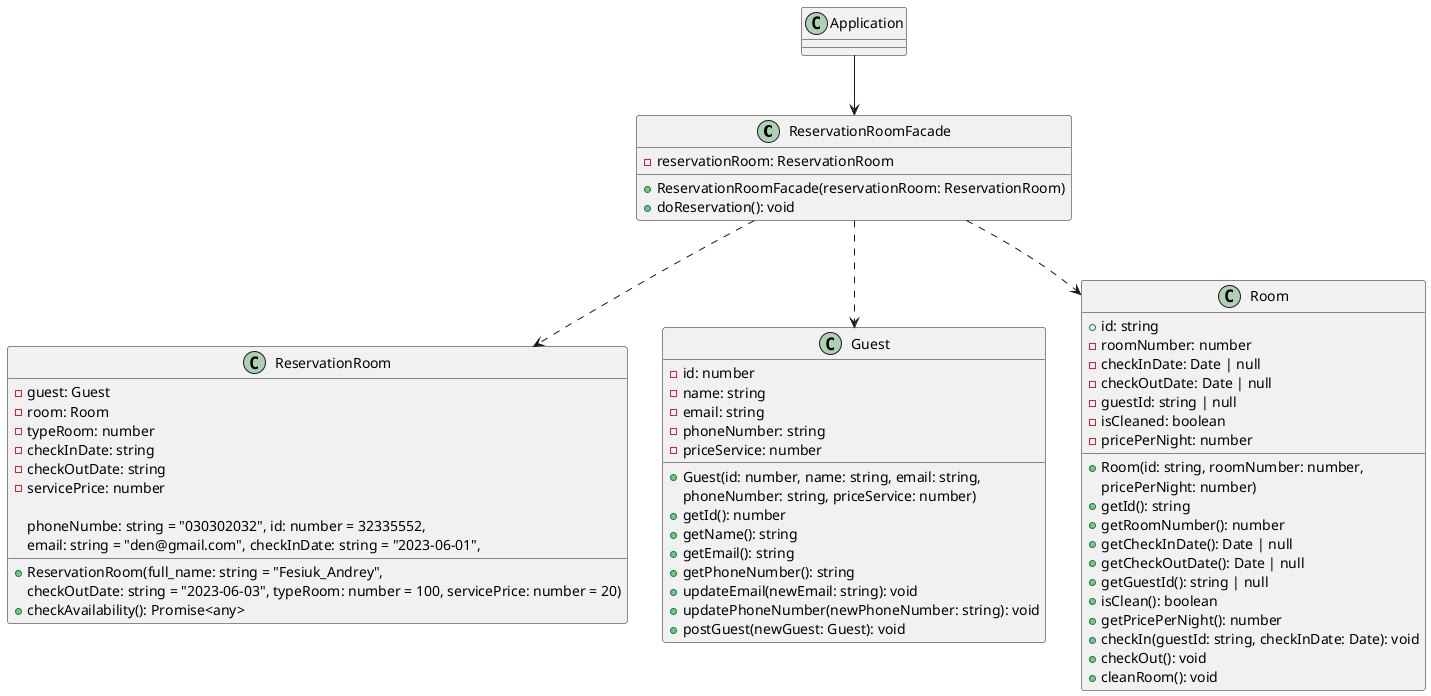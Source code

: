 @startuml
class ReservationRoomFacade {
  - reservationRoom: ReservationRoom

  + ReservationRoomFacade(reservationRoom: ReservationRoom)
  + doReservation(): void
}

class ReservationRoom {
  - guest: Guest
  - room: Room
  - typeRoom: number
  - checkInDate: string
  - checkOutDate: string
  - servicePrice: number

  + ReservationRoom(full_name: string = "Fesiuk_Andrey", 
  phoneNumbe: string = "030302032", id: number = 32335552, 
  email: string = "den@gmail.com", checkInDate: string = "2023-06-01", 
  checkOutDate: string = "2023-06-03", typeRoom: number = 100, servicePrice: number = 20)
  + checkAvailability(): Promise<any>
}

class Guest {
  - id: number
  - name: string
  - email: string
  - phoneNumber: string
  - priceService: number

  + Guest(id: number, name: string, email: string, 
  phoneNumber: string, priceService: number)
  + getId(): number
  + getName(): string
  + getEmail(): string
  + getPhoneNumber(): string
  + updateEmail(newEmail: string): void
  + updatePhoneNumber(newPhoneNumber: string): void
  + postGuest(newGuest: Guest): void
}

class Room {
  + id: string
  - roomNumber: number
  - checkInDate: Date | null
  - checkOutDate: Date | null
  - guestId: string | null
  - isCleaned: boolean
  - pricePerNight: number

  + Room(id: string, roomNumber: number, 
  pricePerNight: number)
  + getId(): string
  + getRoomNumber(): number
  + getCheckInDate(): Date | null
  + getCheckOutDate(): Date | null
  + getGuestId(): string | null
  + isClean(): boolean
  + getPricePerNight(): number
  + checkIn(guestId: string, checkInDate: Date): void
  + checkOut(): void
  + cleanRoom(): void
}

Application --> ReservationRoomFacade
ReservationRoomFacade ..>Room
ReservationRoomFacade ..>Guest
ReservationRoomFacade ..>ReservationRoom

@enduml














